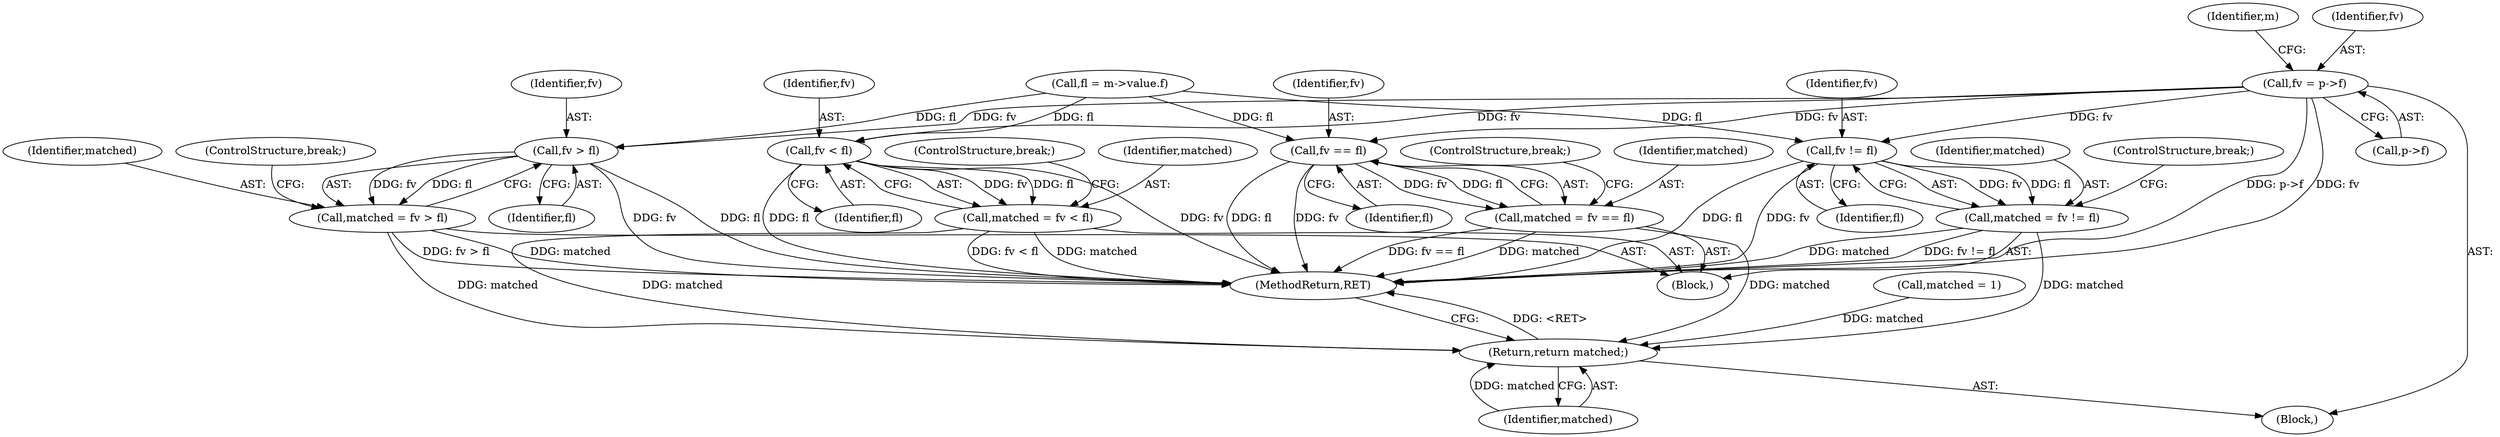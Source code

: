 digraph "0_file_74cafd7de9ec99a14f4480927580e501c8f852c3@pointer" {
"1000194" [label="(Call,fv = p->f)"];
"1000212" [label="(Call,fv != fl)"];
"1000210" [label="(Call,matched = fv != fl)"];
"1000247" [label="(Return,return matched;)"];
"1000219" [label="(Call,fv == fl)"];
"1000217" [label="(Call,matched = fv == fl)"];
"1000226" [label="(Call,fv > fl)"];
"1000224" [label="(Call,matched = fv > fl)"];
"1000233" [label="(Call,fv < fl)"];
"1000231" [label="(Call,matched = fv < fl)"];
"1000131" [label="(Block,)"];
"1000226" [label="(Call,fv > fl)"];
"1000213" [label="(Identifier,fv)"];
"1000233" [label="(Call,fv < fl)"];
"1000221" [label="(Identifier,fl)"];
"1000203" [label="(Block,)"];
"1000219" [label="(Call,fv == fl)"];
"1000201" [label="(Identifier,m)"];
"1000210" [label="(Call,matched = fv != fl)"];
"1000214" [label="(Identifier,fl)"];
"1000194" [label="(Call,fv = p->f)"];
"1000224" [label="(Call,matched = fv > fl)"];
"1000220" [label="(Identifier,fv)"];
"1000231" [label="(Call,matched = fv < fl)"];
"1000195" [label="(Identifier,fv)"];
"1000247" [label="(Return,return matched;)"];
"1000217" [label="(Call,matched = fv == fl)"];
"1000187" [label="(Call,fl = m->value.f)"];
"1000222" [label="(ControlStructure,break;)"];
"1000196" [label="(Call,p->f)"];
"1000234" [label="(Identifier,fv)"];
"1000212" [label="(Call,fv != fl)"];
"1000229" [label="(ControlStructure,break;)"];
"1000218" [label="(Identifier,matched)"];
"1000225" [label="(Identifier,matched)"];
"1000228" [label="(Identifier,fl)"];
"1000211" [label="(Identifier,matched)"];
"1000215" [label="(ControlStructure,break;)"];
"1000976" [label="(MethodReturn,RET)"];
"1000248" [label="(Identifier,matched)"];
"1000205" [label="(Call,matched = 1)"];
"1000236" [label="(ControlStructure,break;)"];
"1000232" [label="(Identifier,matched)"];
"1000227" [label="(Identifier,fv)"];
"1000235" [label="(Identifier,fl)"];
"1000194" -> "1000131"  [label="AST: "];
"1000194" -> "1000196"  [label="CFG: "];
"1000195" -> "1000194"  [label="AST: "];
"1000196" -> "1000194"  [label="AST: "];
"1000201" -> "1000194"  [label="CFG: "];
"1000194" -> "1000976"  [label="DDG: fv"];
"1000194" -> "1000976"  [label="DDG: p->f"];
"1000194" -> "1000212"  [label="DDG: fv"];
"1000194" -> "1000219"  [label="DDG: fv"];
"1000194" -> "1000226"  [label="DDG: fv"];
"1000194" -> "1000233"  [label="DDG: fv"];
"1000212" -> "1000210"  [label="AST: "];
"1000212" -> "1000214"  [label="CFG: "];
"1000213" -> "1000212"  [label="AST: "];
"1000214" -> "1000212"  [label="AST: "];
"1000210" -> "1000212"  [label="CFG: "];
"1000212" -> "1000976"  [label="DDG: fl"];
"1000212" -> "1000976"  [label="DDG: fv"];
"1000212" -> "1000210"  [label="DDG: fv"];
"1000212" -> "1000210"  [label="DDG: fl"];
"1000187" -> "1000212"  [label="DDG: fl"];
"1000210" -> "1000203"  [label="AST: "];
"1000211" -> "1000210"  [label="AST: "];
"1000215" -> "1000210"  [label="CFG: "];
"1000210" -> "1000976"  [label="DDG: fv != fl"];
"1000210" -> "1000976"  [label="DDG: matched"];
"1000210" -> "1000247"  [label="DDG: matched"];
"1000247" -> "1000131"  [label="AST: "];
"1000247" -> "1000248"  [label="CFG: "];
"1000248" -> "1000247"  [label="AST: "];
"1000976" -> "1000247"  [label="CFG: "];
"1000247" -> "1000976"  [label="DDG: <RET>"];
"1000248" -> "1000247"  [label="DDG: matched"];
"1000224" -> "1000247"  [label="DDG: matched"];
"1000205" -> "1000247"  [label="DDG: matched"];
"1000217" -> "1000247"  [label="DDG: matched"];
"1000231" -> "1000247"  [label="DDG: matched"];
"1000219" -> "1000217"  [label="AST: "];
"1000219" -> "1000221"  [label="CFG: "];
"1000220" -> "1000219"  [label="AST: "];
"1000221" -> "1000219"  [label="AST: "];
"1000217" -> "1000219"  [label="CFG: "];
"1000219" -> "1000976"  [label="DDG: fl"];
"1000219" -> "1000976"  [label="DDG: fv"];
"1000219" -> "1000217"  [label="DDG: fv"];
"1000219" -> "1000217"  [label="DDG: fl"];
"1000187" -> "1000219"  [label="DDG: fl"];
"1000217" -> "1000203"  [label="AST: "];
"1000218" -> "1000217"  [label="AST: "];
"1000222" -> "1000217"  [label="CFG: "];
"1000217" -> "1000976"  [label="DDG: fv == fl"];
"1000217" -> "1000976"  [label="DDG: matched"];
"1000226" -> "1000224"  [label="AST: "];
"1000226" -> "1000228"  [label="CFG: "];
"1000227" -> "1000226"  [label="AST: "];
"1000228" -> "1000226"  [label="AST: "];
"1000224" -> "1000226"  [label="CFG: "];
"1000226" -> "1000976"  [label="DDG: fv"];
"1000226" -> "1000976"  [label="DDG: fl"];
"1000226" -> "1000224"  [label="DDG: fv"];
"1000226" -> "1000224"  [label="DDG: fl"];
"1000187" -> "1000226"  [label="DDG: fl"];
"1000224" -> "1000203"  [label="AST: "];
"1000225" -> "1000224"  [label="AST: "];
"1000229" -> "1000224"  [label="CFG: "];
"1000224" -> "1000976"  [label="DDG: matched"];
"1000224" -> "1000976"  [label="DDG: fv > fl"];
"1000233" -> "1000231"  [label="AST: "];
"1000233" -> "1000235"  [label="CFG: "];
"1000234" -> "1000233"  [label="AST: "];
"1000235" -> "1000233"  [label="AST: "];
"1000231" -> "1000233"  [label="CFG: "];
"1000233" -> "1000976"  [label="DDG: fl"];
"1000233" -> "1000976"  [label="DDG: fv"];
"1000233" -> "1000231"  [label="DDG: fv"];
"1000233" -> "1000231"  [label="DDG: fl"];
"1000187" -> "1000233"  [label="DDG: fl"];
"1000231" -> "1000203"  [label="AST: "];
"1000232" -> "1000231"  [label="AST: "];
"1000236" -> "1000231"  [label="CFG: "];
"1000231" -> "1000976"  [label="DDG: fv < fl"];
"1000231" -> "1000976"  [label="DDG: matched"];
}

